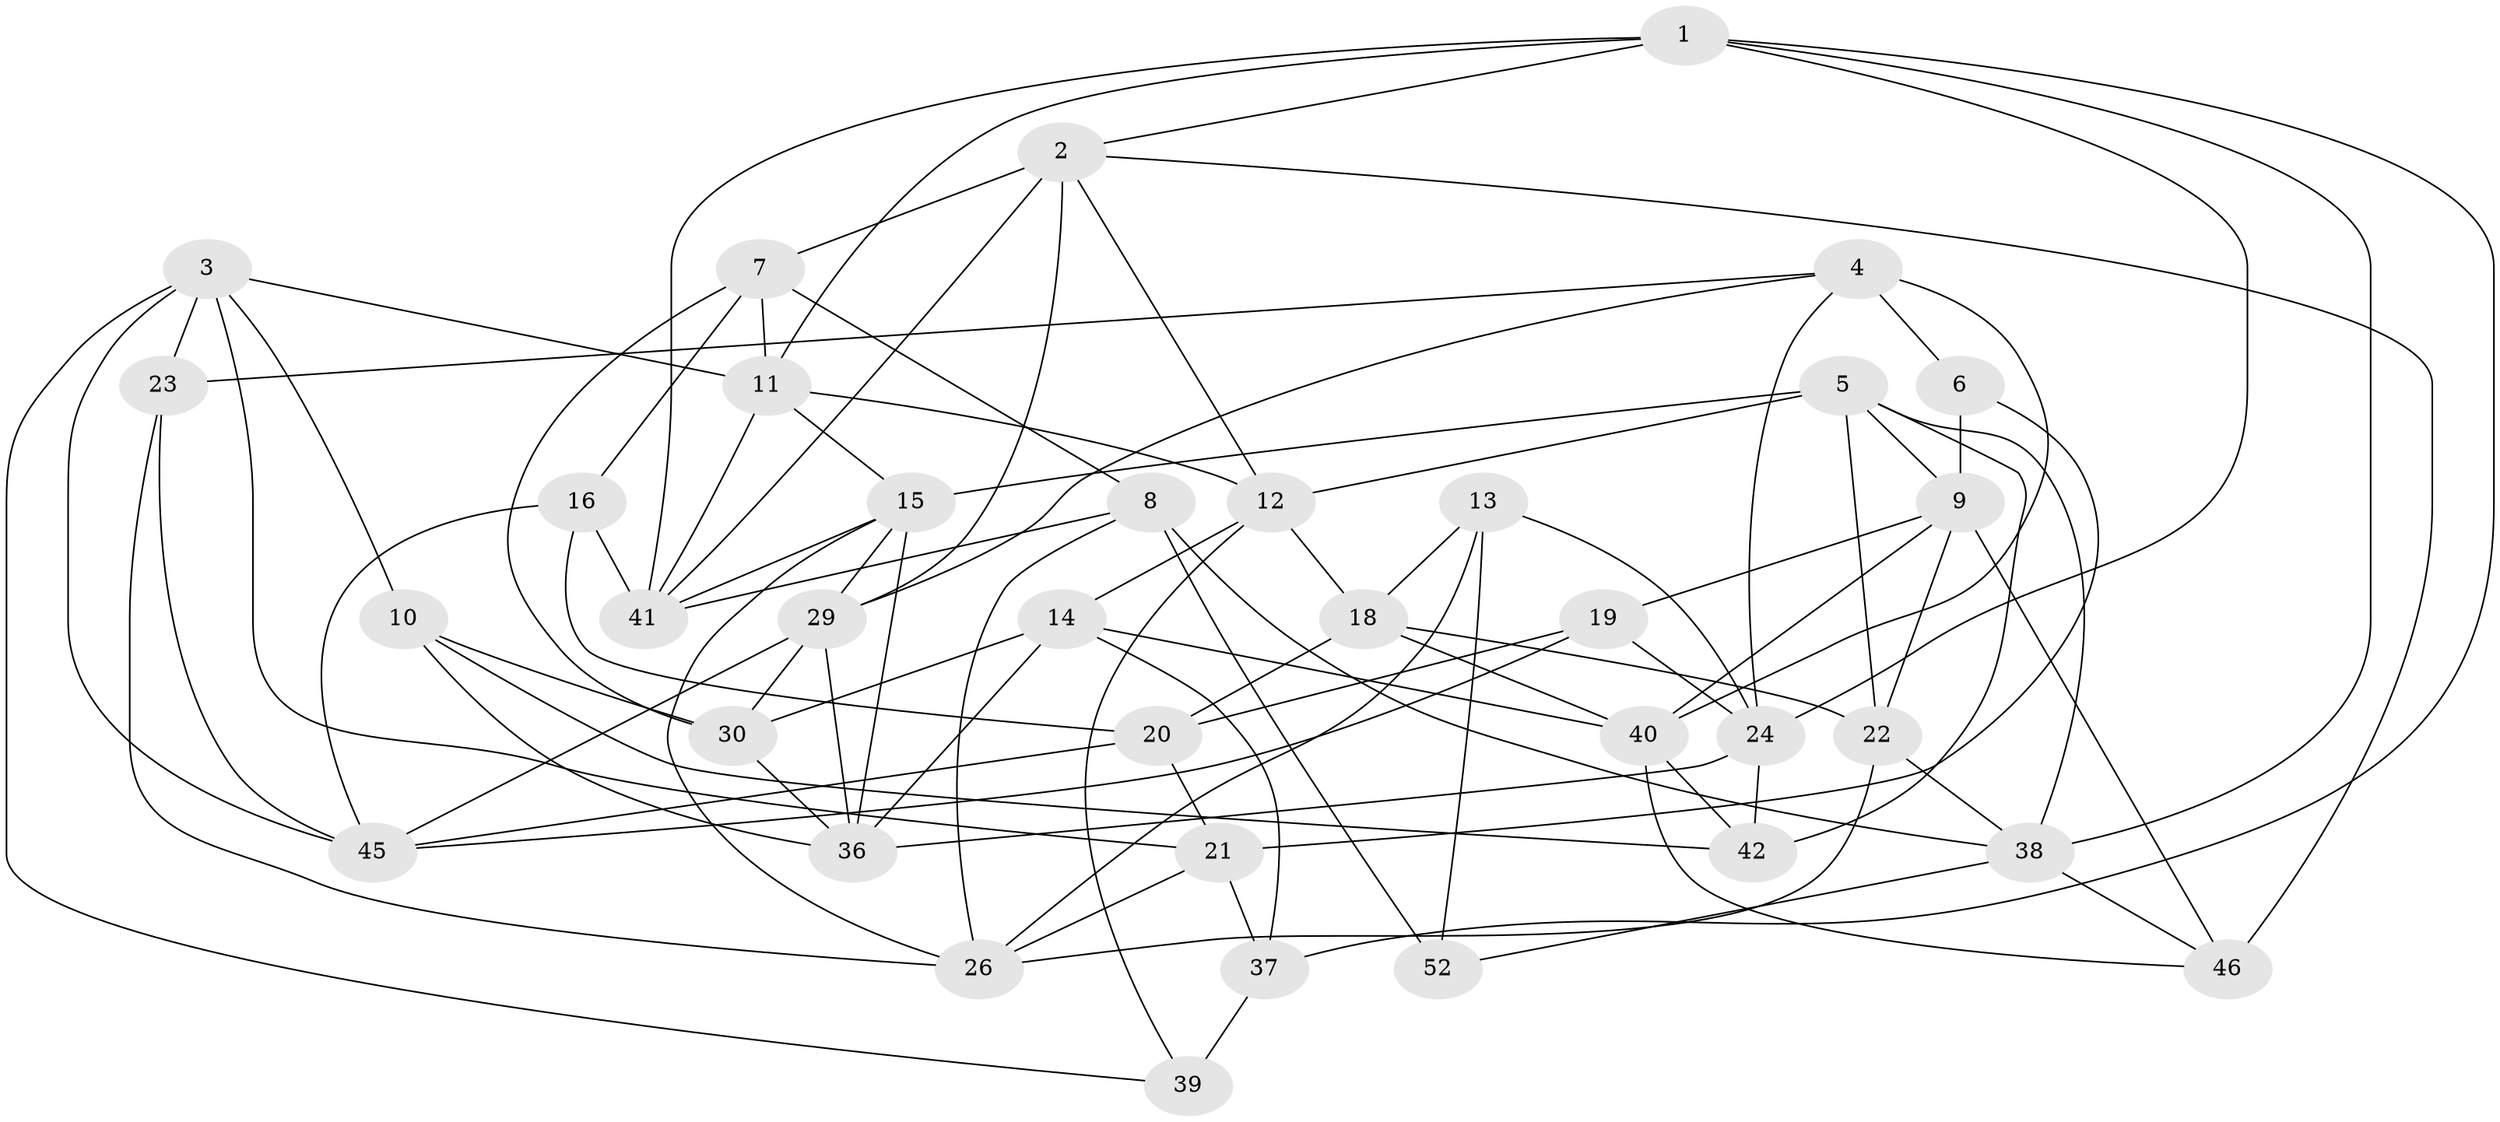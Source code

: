 // Generated by graph-tools (version 1.1) at 2025/24/03/03/25 07:24:28]
// undirected, 36 vertices, 91 edges
graph export_dot {
graph [start="1"]
  node [color=gray90,style=filled];
  1 [super="+28"];
  2 [super="+25"];
  3 [super="+44"];
  4 [super="+43"];
  5 [super="+31"];
  6;
  7 [super="+49"];
  8 [super="+32"];
  9 [super="+56"];
  10;
  11 [super="+48"];
  12 [super="+55"];
  13;
  14 [super="+51"];
  15 [super="+17"];
  16;
  18 [super="+33"];
  19;
  20 [super="+62"];
  21 [super="+35"];
  22 [super="+61"];
  23;
  24 [super="+34"];
  26 [super="+27"];
  29 [super="+57"];
  30 [super="+59"];
  36 [super="+54"];
  37 [super="+50"];
  38 [super="+58"];
  39;
  40 [super="+47"];
  41 [super="+53"];
  42;
  45 [super="+60"];
  46;
  52;
  1 -- 2;
  1 -- 37;
  1 -- 24;
  1 -- 38;
  1 -- 41;
  1 -- 11;
  2 -- 41;
  2 -- 12;
  2 -- 29;
  2 -- 46;
  2 -- 7;
  3 -- 39;
  3 -- 10;
  3 -- 45;
  3 -- 11;
  3 -- 21;
  3 -- 23;
  4 -- 6 [weight=2];
  4 -- 24;
  4 -- 40;
  4 -- 23;
  4 -- 29;
  5 -- 9;
  5 -- 15;
  5 -- 38;
  5 -- 42;
  5 -- 22;
  5 -- 12;
  6 -- 21;
  6 -- 9;
  7 -- 16;
  7 -- 8;
  7 -- 11;
  7 -- 30 [weight=2];
  8 -- 41;
  8 -- 52 [weight=2];
  8 -- 38;
  8 -- 26;
  9 -- 46;
  9 -- 22;
  9 -- 40;
  9 -- 19;
  10 -- 30;
  10 -- 42;
  10 -- 36;
  11 -- 15;
  11 -- 12;
  11 -- 41;
  12 -- 18;
  12 -- 14;
  12 -- 39;
  13 -- 52;
  13 -- 24;
  13 -- 26;
  13 -- 18;
  14 -- 37 [weight=2];
  14 -- 36;
  14 -- 40;
  14 -- 30;
  15 -- 26;
  15 -- 29;
  15 -- 36;
  15 -- 41;
  16 -- 45;
  16 -- 41;
  16 -- 20;
  18 -- 22 [weight=2];
  18 -- 20;
  18 -- 40;
  19 -- 24;
  19 -- 45;
  19 -- 20;
  20 -- 45;
  20 -- 21 [weight=2];
  21 -- 37;
  21 -- 26;
  22 -- 26;
  22 -- 38;
  23 -- 45;
  23 -- 26;
  24 -- 42;
  24 -- 36;
  29 -- 36;
  29 -- 45;
  29 -- 30;
  30 -- 36;
  37 -- 39 [weight=2];
  38 -- 46;
  38 -- 52;
  40 -- 42;
  40 -- 46;
}
